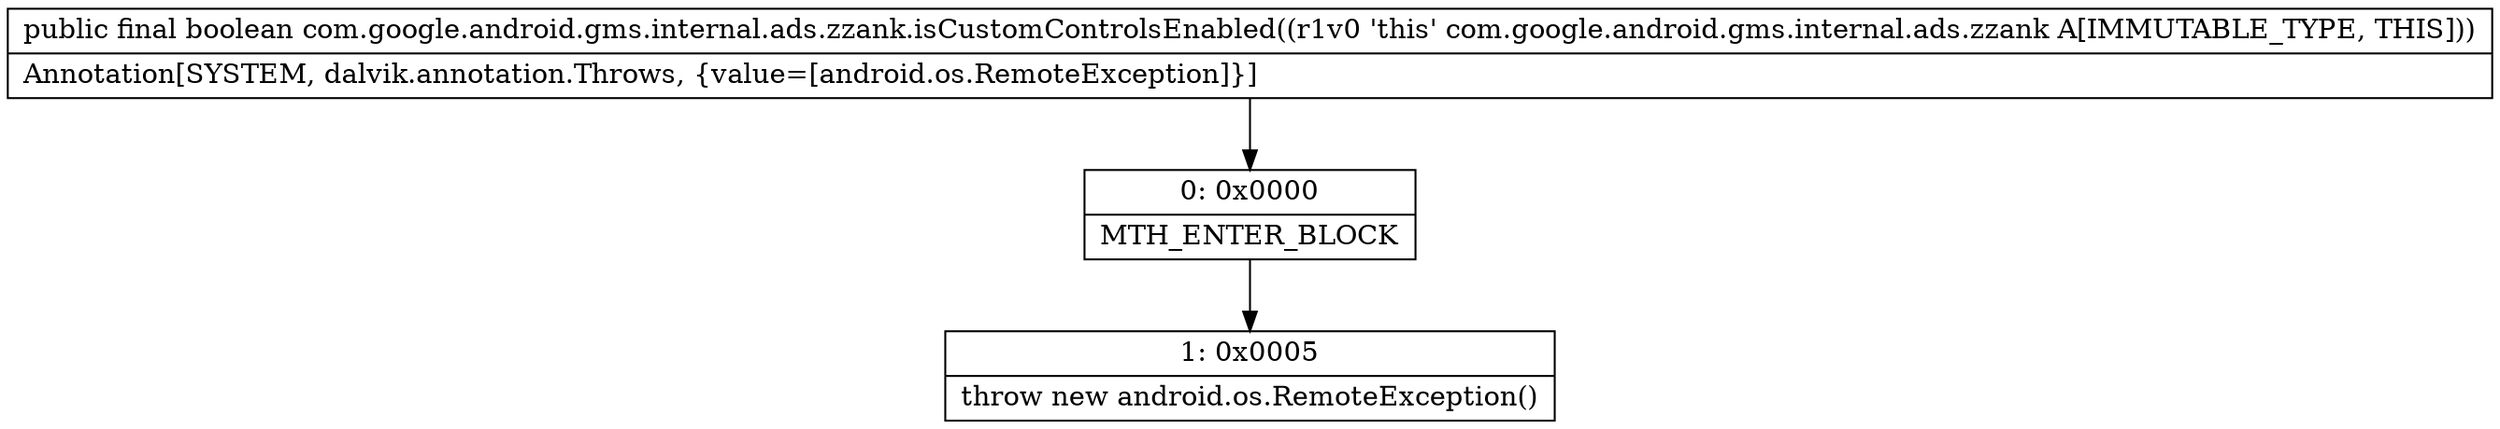 digraph "CFG forcom.google.android.gms.internal.ads.zzank.isCustomControlsEnabled()Z" {
Node_0 [shape=record,label="{0\:\ 0x0000|MTH_ENTER_BLOCK\l}"];
Node_1 [shape=record,label="{1\:\ 0x0005|throw new android.os.RemoteException()\l}"];
MethodNode[shape=record,label="{public final boolean com.google.android.gms.internal.ads.zzank.isCustomControlsEnabled((r1v0 'this' com.google.android.gms.internal.ads.zzank A[IMMUTABLE_TYPE, THIS]))  | Annotation[SYSTEM, dalvik.annotation.Throws, \{value=[android.os.RemoteException]\}]\l}"];
MethodNode -> Node_0;
Node_0 -> Node_1;
}

